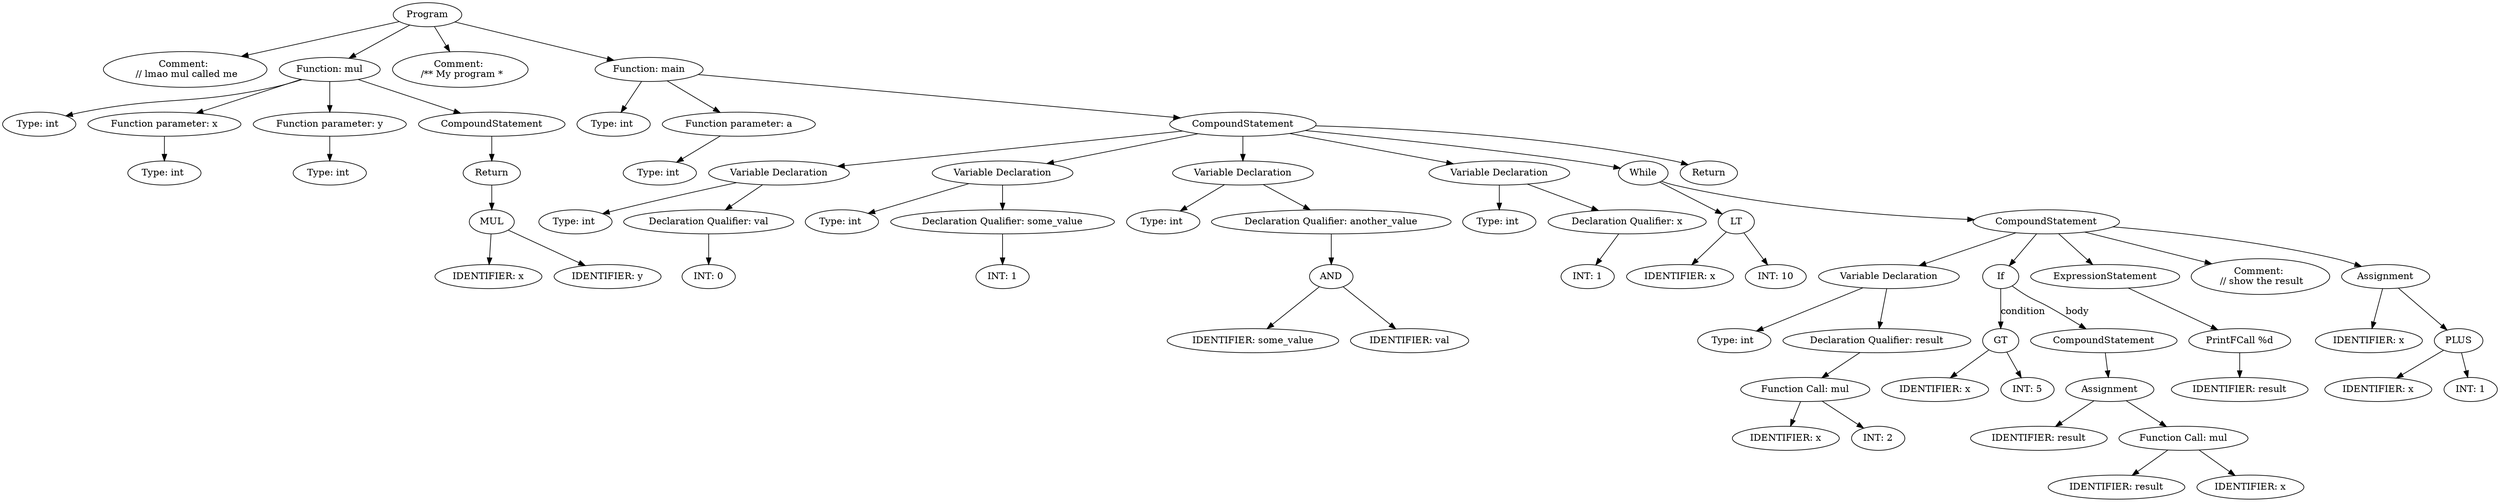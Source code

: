 digraph ExpressionGraph {
4498153904 [label="Program"];
4498153904 -> 4494169904;
4494169904 [label="Comment: 
 // lmao mul called me"];
4498153904 -> 4498158224;
4498158224 [label="Function: mul"];
4498158224 -> 4494245760;
4494245760 [label="Type: int "];
4498157600 [label="Function parameter: x"];
4498158224 -> 4498157600;
4498157600 -> 4498152560;
4498152560 [label="Type: int "];
4498149584 [label="Function parameter: y"];
4498158224 -> 4498149584;
4498149584 -> 4498154816;
4498154816 [label="Type: int "];
4498158224 -> 4492556576;
4492556576 [label="CompoundStatement"];
4492556576 -> 4498152608;
4498152608 [label="Return"];
4498152608 -> 4498149728;
4498149728 [label="MUL"];
4498149728 -> 4490700480;
4498149728 -> 4494670064;
4490700480 [label="IDENTIFIER: x"];
4494670064 [label="IDENTIFIER: y"];
4498153904 -> 4498156016;
4498156016 [label="Comment: 
 /** My program *"];
4498153904 -> 4498157696;
4498157696 [label="Function: main"];
4498157696 -> 4498161296;
4498161296 [label="Type: int "];
4498155584 [label="Function parameter: a"];
4498157696 -> 4498155584;
4498155584 -> 4498160048;
4498160048 [label="Type: int "];
4498157696 -> 4498157504;
4498157504 [label="CompoundStatement"];
4498157504 -> 4498152032;
4498152032 [label="Variable Declaration"];
4498152032 -> 4498152848;
4498152848 [label="Type: int "];
4498152032 -> 4498148336;
4498148336 [label="Declaration Qualifier: val"];
4498148336 -> 4498156112;
4498156112 [label="INT: 0"];
4498157504 -> 4498150976;
4498150976 [label="Variable Declaration"];
4498150976 -> 4498151072;
4498151072 [label="Type: int "];
4498150976 -> 4498149680;
4498149680 [label="Declaration Qualifier: some_value"];
4498149680 -> 4498148672;
4498148672 [label="INT: 1"];
4498157504 -> 4498148144;
4498148144 [label="Variable Declaration"];
4498148144 -> 4498159040;
4498159040 [label="Type: int "];
4498148144 -> 4498149344;
4498149344 [label="Declaration Qualifier: another_value"];
4498149344 -> 4498153616;
4498153616 [label="AND"];
4498153616 -> 4498157840;
4498153616 -> 4498150352;
4498157840 [label="IDENTIFIER: some_value"];
4498150352 [label="IDENTIFIER: val"];
4498157504 -> 4498157408;
4498157408 [label="Variable Declaration"];
4498157408 -> 4498158368;
4498158368 [label="Type: int "];
4498157408 -> 4498157360;
4498157360 [label="Declaration Qualifier: x"];
4498157360 -> 4498151936;
4498151936 [label="INT: 1"];
4498157504 -> 4498150016;
4498150016 [label="While"];
4498150016 -> 4498146320;
4498146320 [label="LT"];
4498146320 -> 4498156400;
4498146320 -> 4498154240;
4498156400 [label="IDENTIFIER: x"];
4498154240 [label="INT: 10"];
4498150016 -> 4498150640;
4498150640 [label="CompoundStatement"];
4498150640 -> 4498281760;
4498281760 [label="Variable Declaration"];
4498281760 -> 4498277536;
4498277536 [label="Type: int "];
4498281760 -> 4498277200;
4498277200 [label="Declaration Qualifier: result"];
4498277200 -> 4498276960;
4498276960 [label="Function Call: mul"];
4498276960 -> 4498277056;
4498277056 [label="IDENTIFIER: x"];
4498276960 -> 4498276816;
4498276816 [label="INT: 2"];
4498150640 -> 4498158848;
4498158848 [label="If"];
4498158848 -> 4498276528 [label="condition"];
4498276528 [label="GT"];
4498276528 -> 4498278016;
4498276528 -> 4498276768;
4498278016 [label="IDENTIFIER: x"];
4498276768 [label="INT: 5"];
4498158848 -> 4498152752 [label="body"];
4498152752 [label="CompoundStatement"];
4498152752 -> 4498277296;
4498277296 [label="Assignment"];
4498277296 -> 4498277728;
4498277728 [label="IDENTIFIER: result"];
4498277296 -> 4498277344;
4498277344 [label="Function Call: mul"];
4498277344 -> 4498282672;
4498282672 [label="IDENTIFIER: result"];
4498277344 -> 4498282480;
4498282480 [label="IDENTIFIER: x"];
4498150640 -> 4497760400;
4497760400 [label="ExpressionStatement"];
4497760400 -> 4498277632;
4498277632 [label="PrintFCall %d"];
4498277632 -> 4498276480;
4498276480 [label="IDENTIFIER: result"];
4498150640 -> 4498151744;
4498151744 [label="Comment: 
 // show the result"];
4498150640 -> 4498281472;
4498281472 [label="Assignment"];
4498281472 -> 4498282288;
4498282288 [label="IDENTIFIER: x"];
4498281472 -> 4498281520;
4498281520 [label="PLUS"];
4498281520 -> 4498281664;
4498281520 -> 4498281568;
4498281664 [label="IDENTIFIER: x"];
4498281568 [label="INT: 1"];
4498157504 -> 4498276864;
4498276864 [label="Return"];
}
